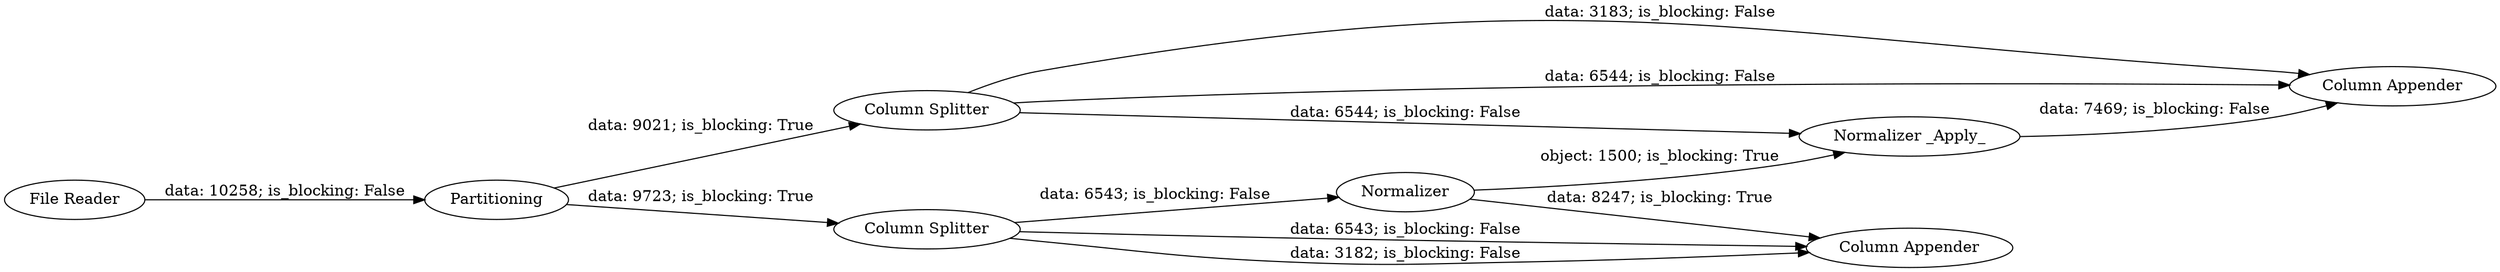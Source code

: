 digraph {
	"-2054428543709391216_93" [label="Column Splitter"]
	"-2054428543709391216_50" [label="File Reader"]
	"-2054428543709391216_90" [label="Normalizer _Apply_"]
	"-2054428543709391216_94" [label="Column Appender"]
	"-2054428543709391216_91" [label="Column Appender"]
	"-2054428543709391216_92" [label="Column Splitter"]
	"-2054428543709391216_56" [label=Normalizer]
	"-2054428543709391216_53" [label=Partitioning]
	"-2054428543709391216_92" -> "-2054428543709391216_91" [label="data: 6543; is_blocking: False"]
	"-2054428543709391216_56" -> "-2054428543709391216_90" [label="object: 1500; is_blocking: True"]
	"-2054428543709391216_92" -> "-2054428543709391216_91" [label="data: 3182; is_blocking: False"]
	"-2054428543709391216_92" -> "-2054428543709391216_56" [label="data: 6543; is_blocking: False"]
	"-2054428543709391216_93" -> "-2054428543709391216_90" [label="data: 6544; is_blocking: False"]
	"-2054428543709391216_53" -> "-2054428543709391216_93" [label="data: 9021; is_blocking: True"]
	"-2054428543709391216_50" -> "-2054428543709391216_53" [label="data: 10258; is_blocking: False"]
	"-2054428543709391216_93" -> "-2054428543709391216_94" [label="data: 3183; is_blocking: False"]
	"-2054428543709391216_90" -> "-2054428543709391216_94" [label="data: 7469; is_blocking: False"]
	"-2054428543709391216_56" -> "-2054428543709391216_91" [label="data: 8247; is_blocking: True"]
	"-2054428543709391216_53" -> "-2054428543709391216_92" [label="data: 9723; is_blocking: True"]
	"-2054428543709391216_93" -> "-2054428543709391216_94" [label="data: 6544; is_blocking: False"]
	rankdir=LR
}
